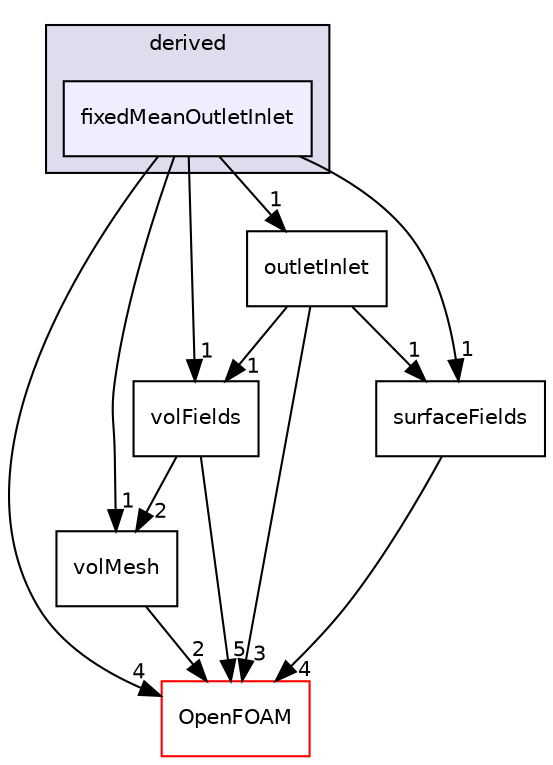 digraph "src/finiteVolume/fields/fvPatchFields/derived/fixedMeanOutletInlet" {
  bgcolor=transparent;
  compound=true
  node [ fontsize="10", fontname="Helvetica"];
  edge [ labelfontsize="10", labelfontname="Helvetica"];
  subgraph clusterdir_ece9aa6b5af9a7776a75b0c1993b0910 {
    graph [ bgcolor="#ddddee", pencolor="black", label="derived" fontname="Helvetica", fontsize="10", URL="dir_ece9aa6b5af9a7776a75b0c1993b0910.html"]
  dir_7255cc1c59090d5fa5a3c47586678d24 [shape=box, label="fixedMeanOutletInlet", style="filled", fillcolor="#eeeeff", pencolor="black", URL="dir_7255cc1c59090d5fa5a3c47586678d24.html"];
  }
  dir_6347ad34ade91df1130484bfafa45547 [shape=box label="outletInlet" URL="dir_6347ad34ade91df1130484bfafa45547.html"];
  dir_1a4209badf8dc5d7c181708103efea60 [shape=box label="volMesh" URL="dir_1a4209badf8dc5d7c181708103efea60.html"];
  dir_bd8bf7fa65467c460a50eacc456ce356 [shape=box label="volFields" URL="dir_bd8bf7fa65467c460a50eacc456ce356.html"];
  dir_c5473ff19b20e6ec4dfe5c310b3778a8 [shape=box label="OpenFOAM" color="red" URL="dir_c5473ff19b20e6ec4dfe5c310b3778a8.html"];
  dir_606ba9250f9107f82f779cbd3e87c3a5 [shape=box label="surfaceFields" URL="dir_606ba9250f9107f82f779cbd3e87c3a5.html"];
  dir_6347ad34ade91df1130484bfafa45547->dir_bd8bf7fa65467c460a50eacc456ce356 [headlabel="1", labeldistance=1.5 headhref="dir_000958_001029.html"];
  dir_6347ad34ade91df1130484bfafa45547->dir_c5473ff19b20e6ec4dfe5c310b3778a8 [headlabel="3", labeldistance=1.5 headhref="dir_000958_002151.html"];
  dir_6347ad34ade91df1130484bfafa45547->dir_606ba9250f9107f82f779cbd3e87c3a5 [headlabel="1", labeldistance=1.5 headhref="dir_000958_001028.html"];
  dir_1a4209badf8dc5d7c181708103efea60->dir_c5473ff19b20e6ec4dfe5c310b3778a8 [headlabel="2", labeldistance=1.5 headhref="dir_001259_002151.html"];
  dir_bd8bf7fa65467c460a50eacc456ce356->dir_1a4209badf8dc5d7c181708103efea60 [headlabel="2", labeldistance=1.5 headhref="dir_001029_001259.html"];
  dir_bd8bf7fa65467c460a50eacc456ce356->dir_c5473ff19b20e6ec4dfe5c310b3778a8 [headlabel="5", labeldistance=1.5 headhref="dir_001029_002151.html"];
  dir_7255cc1c59090d5fa5a3c47586678d24->dir_6347ad34ade91df1130484bfafa45547 [headlabel="1", labeldistance=1.5 headhref="dir_000933_000958.html"];
  dir_7255cc1c59090d5fa5a3c47586678d24->dir_1a4209badf8dc5d7c181708103efea60 [headlabel="1", labeldistance=1.5 headhref="dir_000933_001259.html"];
  dir_7255cc1c59090d5fa5a3c47586678d24->dir_bd8bf7fa65467c460a50eacc456ce356 [headlabel="1", labeldistance=1.5 headhref="dir_000933_001029.html"];
  dir_7255cc1c59090d5fa5a3c47586678d24->dir_c5473ff19b20e6ec4dfe5c310b3778a8 [headlabel="4", labeldistance=1.5 headhref="dir_000933_002151.html"];
  dir_7255cc1c59090d5fa5a3c47586678d24->dir_606ba9250f9107f82f779cbd3e87c3a5 [headlabel="1", labeldistance=1.5 headhref="dir_000933_001028.html"];
  dir_606ba9250f9107f82f779cbd3e87c3a5->dir_c5473ff19b20e6ec4dfe5c310b3778a8 [headlabel="4", labeldistance=1.5 headhref="dir_001028_002151.html"];
}
